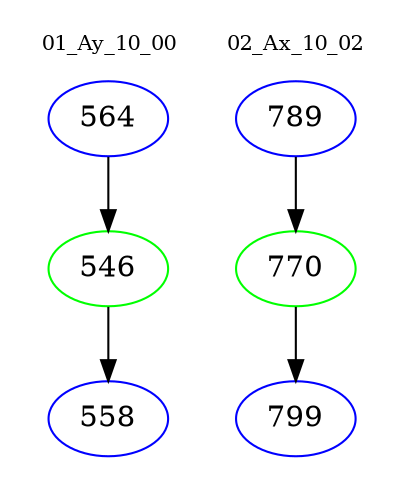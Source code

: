 digraph{
subgraph cluster_0 {
color = white
label = "01_Ay_10_00";
fontsize=10;
T0_564 [label="564", color="blue"]
T0_564 -> T0_546 [color="black"]
T0_546 [label="546", color="green"]
T0_546 -> T0_558 [color="black"]
T0_558 [label="558", color="blue"]
}
subgraph cluster_1 {
color = white
label = "02_Ax_10_02";
fontsize=10;
T1_789 [label="789", color="blue"]
T1_789 -> T1_770 [color="black"]
T1_770 [label="770", color="green"]
T1_770 -> T1_799 [color="black"]
T1_799 [label="799", color="blue"]
}
}
